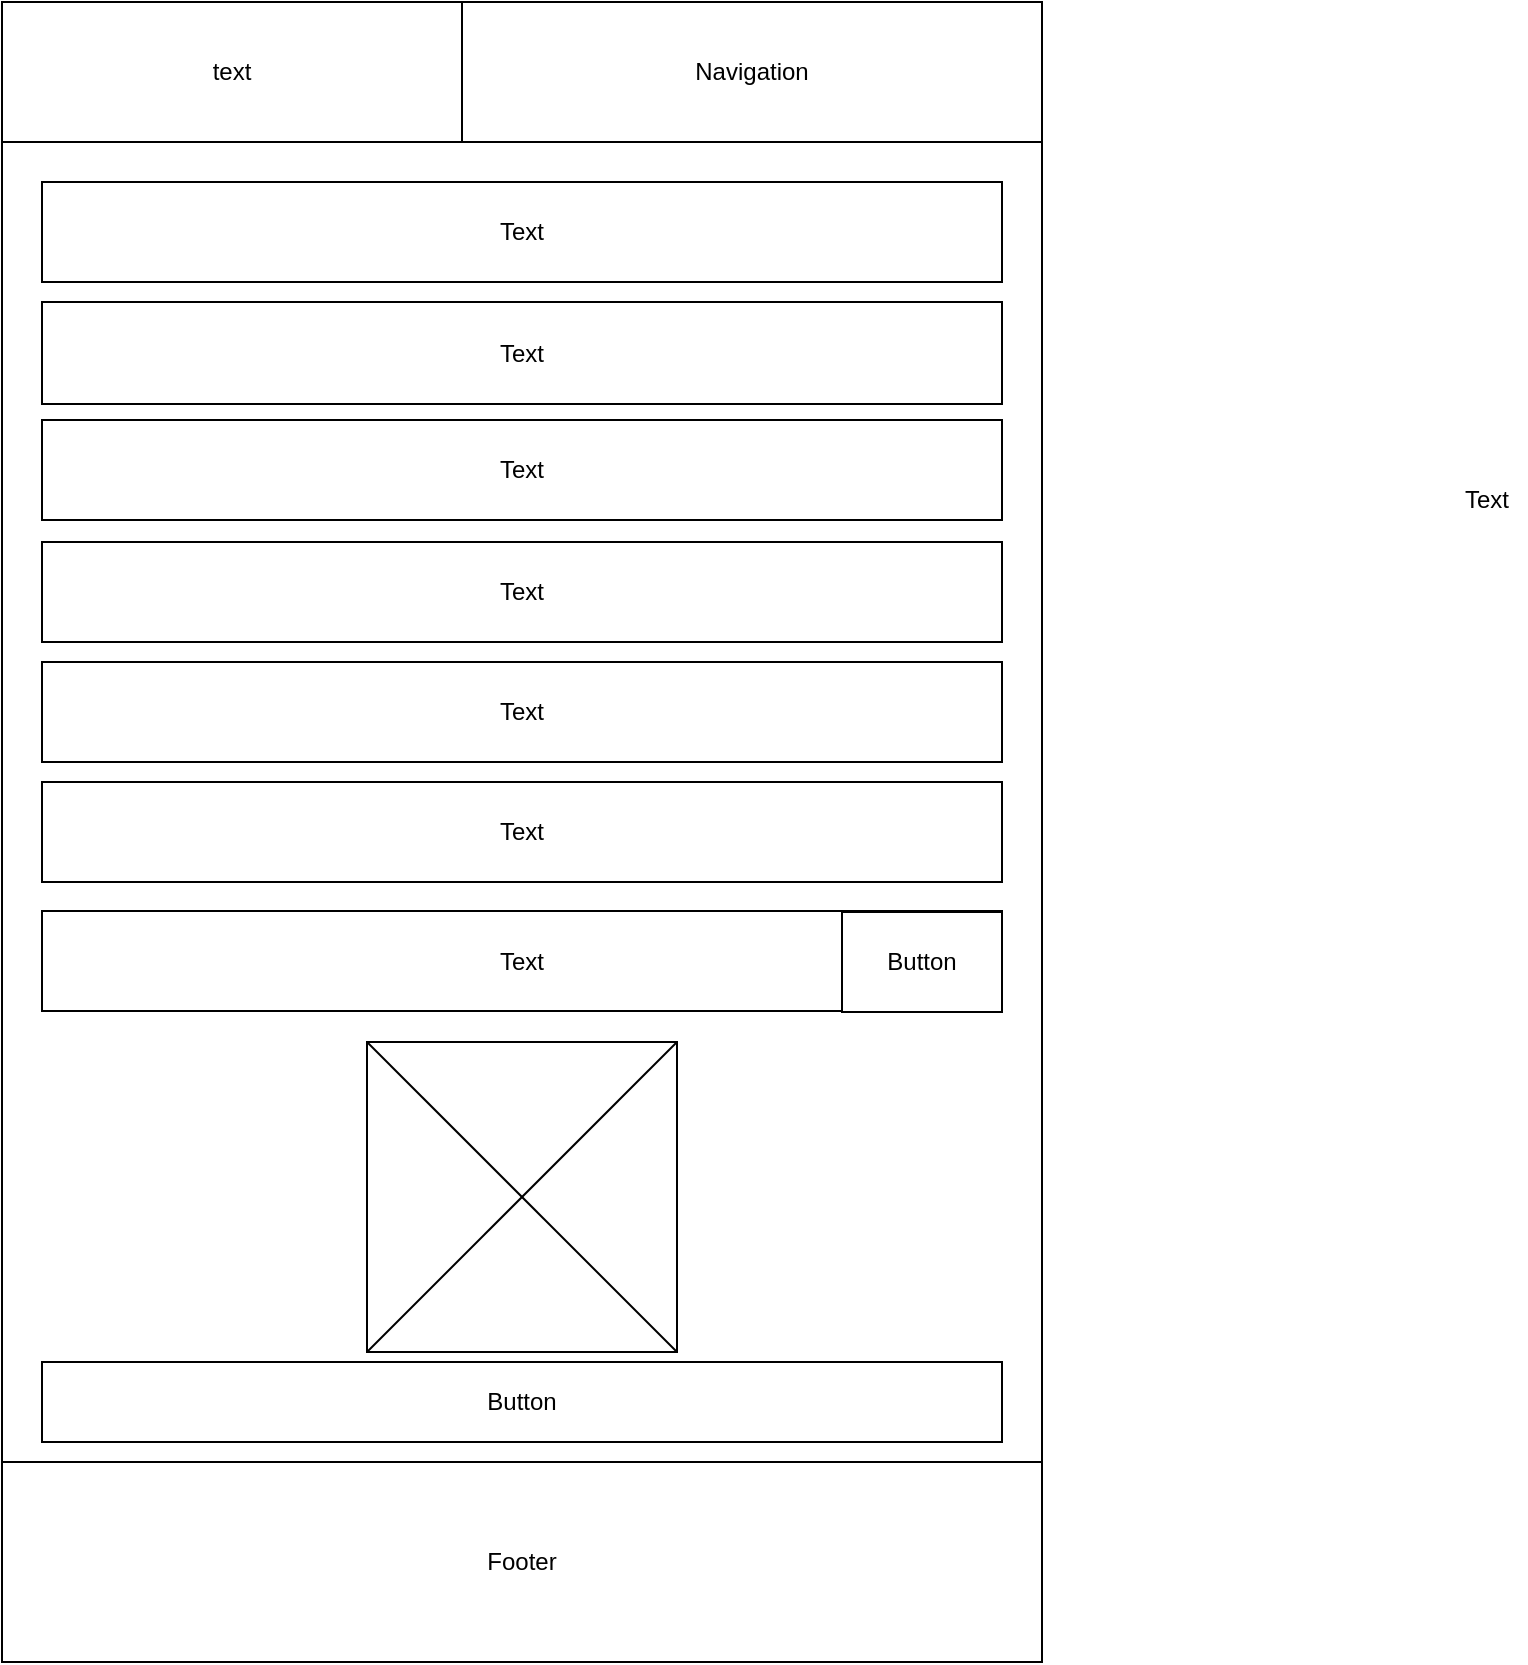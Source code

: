 <mxfile version="13.2.4" type="device"><diagram id="60ddeb3J1sge6dqN1On4" name="Page-1"><mxGraphModel dx="1024" dy="592" grid="1" gridSize="10" guides="1" tooltips="1" connect="1" arrows="1" fold="1" page="1" pageScale="1" pageWidth="827" pageHeight="1169" math="0" shadow="0"><root><mxCell id="0"/><mxCell id="1" parent="0"/><mxCell id="MEOKU_qMG7lWO_LDVpdD-1" value="" style="rounded=0;whiteSpace=wrap;html=1;" parent="1" vertex="1"><mxGeometry x="120" y="80" width="520" height="730" as="geometry"/></mxCell><mxCell id="MEOKU_qMG7lWO_LDVpdD-5" value="Navigation" style="rounded=0;whiteSpace=wrap;html=1;" parent="1" vertex="1"><mxGeometry x="350" y="80" width="290" height="70" as="geometry"/></mxCell><mxCell id="MEOKU_qMG7lWO_LDVpdD-26" value="Text" style="rounded=0;whiteSpace=wrap;html=1;" parent="1" vertex="1"><mxGeometry x="140" y="170" width="480" height="50" as="geometry"/></mxCell><mxCell id="MEOKU_qMG7lWO_LDVpdD-40" value="Footer" style="rounded=0;whiteSpace=wrap;html=1;" parent="1" vertex="1"><mxGeometry x="120" y="810" width="520" height="100" as="geometry"/></mxCell><mxCell id="SyP0FT8O8LCh-mtG2tUR-2" value="Text" style="rounded=0;whiteSpace=wrap;html=1;" parent="1" vertex="1"><mxGeometry x="140" y="230" width="480" height="51" as="geometry"/></mxCell><mxCell id="SyP0FT8O8LCh-mtG2tUR-3" value="Text" style="rounded=0;whiteSpace=wrap;html=1;" parent="1" vertex="1"><mxGeometry x="140" y="289" width="480" height="50" as="geometry"/></mxCell><mxCell id="SyP0FT8O8LCh-mtG2tUR-5" value="Text" style="text;html=1;align=center;verticalAlign=middle;resizable=0;points=[];autosize=1;" parent="1" vertex="1"><mxGeometry x="842" y="319" width="40" height="20" as="geometry"/></mxCell><mxCell id="uqZNlJ57tA-3ZoNRG2Uj-1" value="text" style="rounded=0;whiteSpace=wrap;html=1;" vertex="1" parent="1"><mxGeometry x="120" y="80" width="230" height="70" as="geometry"/></mxCell><mxCell id="uqZNlJ57tA-3ZoNRG2Uj-2" value="Text" style="rounded=0;whiteSpace=wrap;html=1;" vertex="1" parent="1"><mxGeometry x="140" y="350" width="480" height="50" as="geometry"/></mxCell><mxCell id="uqZNlJ57tA-3ZoNRG2Uj-3" value="Text" style="rounded=0;whiteSpace=wrap;html=1;" vertex="1" parent="1"><mxGeometry x="140" y="410" width="480" height="50" as="geometry"/></mxCell><mxCell id="uqZNlJ57tA-3ZoNRG2Uj-4" value="Text" style="rounded=0;whiteSpace=wrap;html=1;" vertex="1" parent="1"><mxGeometry x="140" y="470" width="480" height="50" as="geometry"/></mxCell><mxCell id="uqZNlJ57tA-3ZoNRG2Uj-5" value="Text" style="rounded=0;whiteSpace=wrap;html=1;" vertex="1" parent="1"><mxGeometry x="140" y="534.5" width="480" height="50" as="geometry"/></mxCell><mxCell id="uqZNlJ57tA-3ZoNRG2Uj-6" value="" style="whiteSpace=wrap;html=1;aspect=fixed;" vertex="1" parent="1"><mxGeometry x="302.5" y="600" width="155" height="155" as="geometry"/></mxCell><mxCell id="uqZNlJ57tA-3ZoNRG2Uj-7" value="Button" style="rounded=0;whiteSpace=wrap;html=1;" vertex="1" parent="1"><mxGeometry x="540" y="535" width="80" height="50" as="geometry"/></mxCell><mxCell id="uqZNlJ57tA-3ZoNRG2Uj-8" value="" style="endArrow=none;html=1;exitX=0;exitY=0;exitDx=0;exitDy=0;entryX=1;entryY=1;entryDx=0;entryDy=0;" edge="1" parent="1" source="uqZNlJ57tA-3ZoNRG2Uj-6" target="uqZNlJ57tA-3ZoNRG2Uj-6"><mxGeometry width="50" height="50" relative="1" as="geometry"><mxPoint x="520" y="720" as="sourcePoint"/><mxPoint x="570" y="670" as="targetPoint"/></mxGeometry></mxCell><mxCell id="uqZNlJ57tA-3ZoNRG2Uj-9" value="" style="endArrow=none;html=1;exitX=0;exitY=1;exitDx=0;exitDy=0;entryX=1;entryY=0;entryDx=0;entryDy=0;" edge="1" parent="1" source="uqZNlJ57tA-3ZoNRG2Uj-6" target="uqZNlJ57tA-3ZoNRG2Uj-6"><mxGeometry width="50" height="50" relative="1" as="geometry"><mxPoint x="520" y="720" as="sourcePoint"/><mxPoint x="570" y="670" as="targetPoint"/></mxGeometry></mxCell><mxCell id="uqZNlJ57tA-3ZoNRG2Uj-10" value="Button" style="rounded=0;whiteSpace=wrap;html=1;" vertex="1" parent="1"><mxGeometry x="140" y="760" width="480" height="40" as="geometry"/></mxCell></root></mxGraphModel></diagram></mxfile>